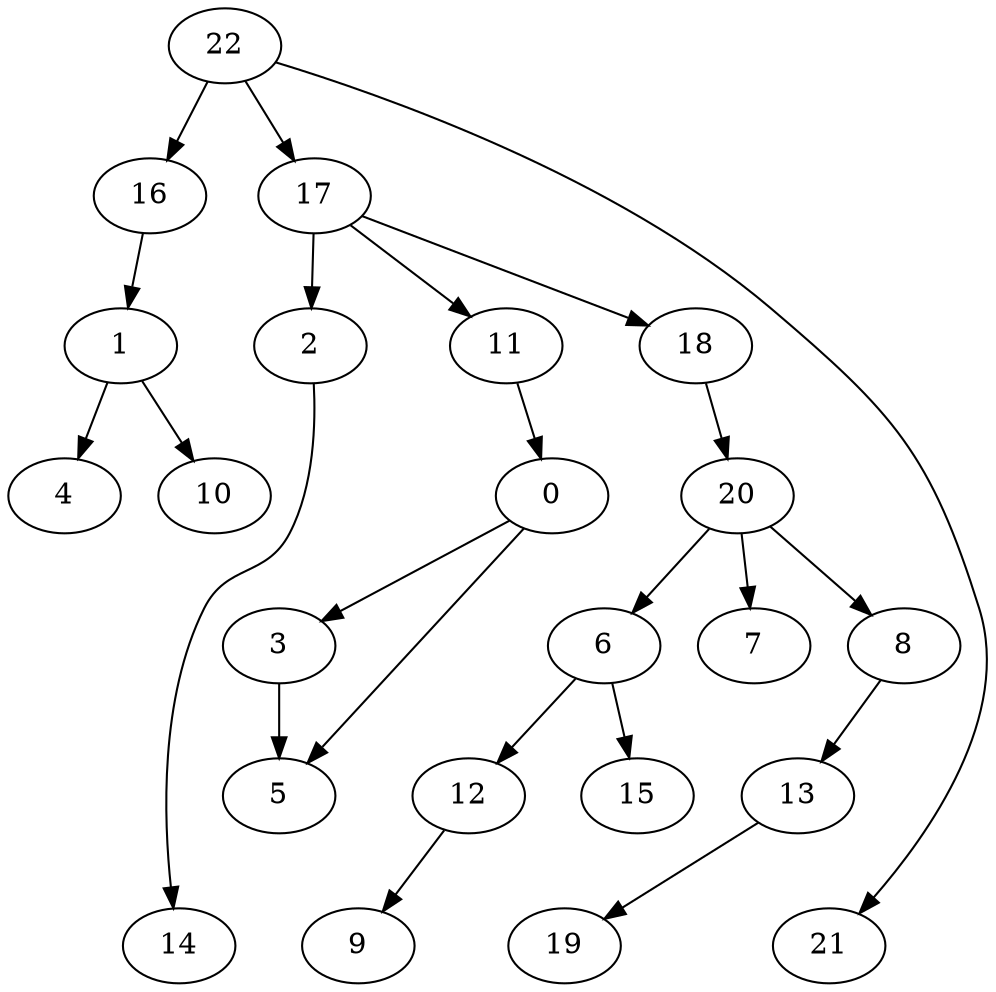 digraph g {
0;
1;
2;
3;
4;
5;
6;
7;
8;
9;
10;
11;
12;
13;
14;
15;
16;
17;
18;
19;
20;
21;
22;
0 -> 3 [weight=0];
0 -> 5 [weight=0];
1 -> 4 [weight=0];
1 -> 10 [weight=0];
2 -> 14 [weight=0];
3 -> 5 [weight=1];
6 -> 12 [weight=0];
6 -> 15 [weight=0];
8 -> 13 [weight=0];
11 -> 0 [weight=0];
12 -> 9 [weight=0];
13 -> 19 [weight=0];
16 -> 1 [weight=0];
17 -> 18 [weight=0];
17 -> 2 [weight=0];
17 -> 11 [weight=0];
18 -> 20 [weight=0];
20 -> 6 [weight=0];
20 -> 7 [weight=0];
20 -> 8 [weight=0];
22 -> 16 [weight=0];
22 -> 17 [weight=0];
22 -> 21 [weight=0];
}
